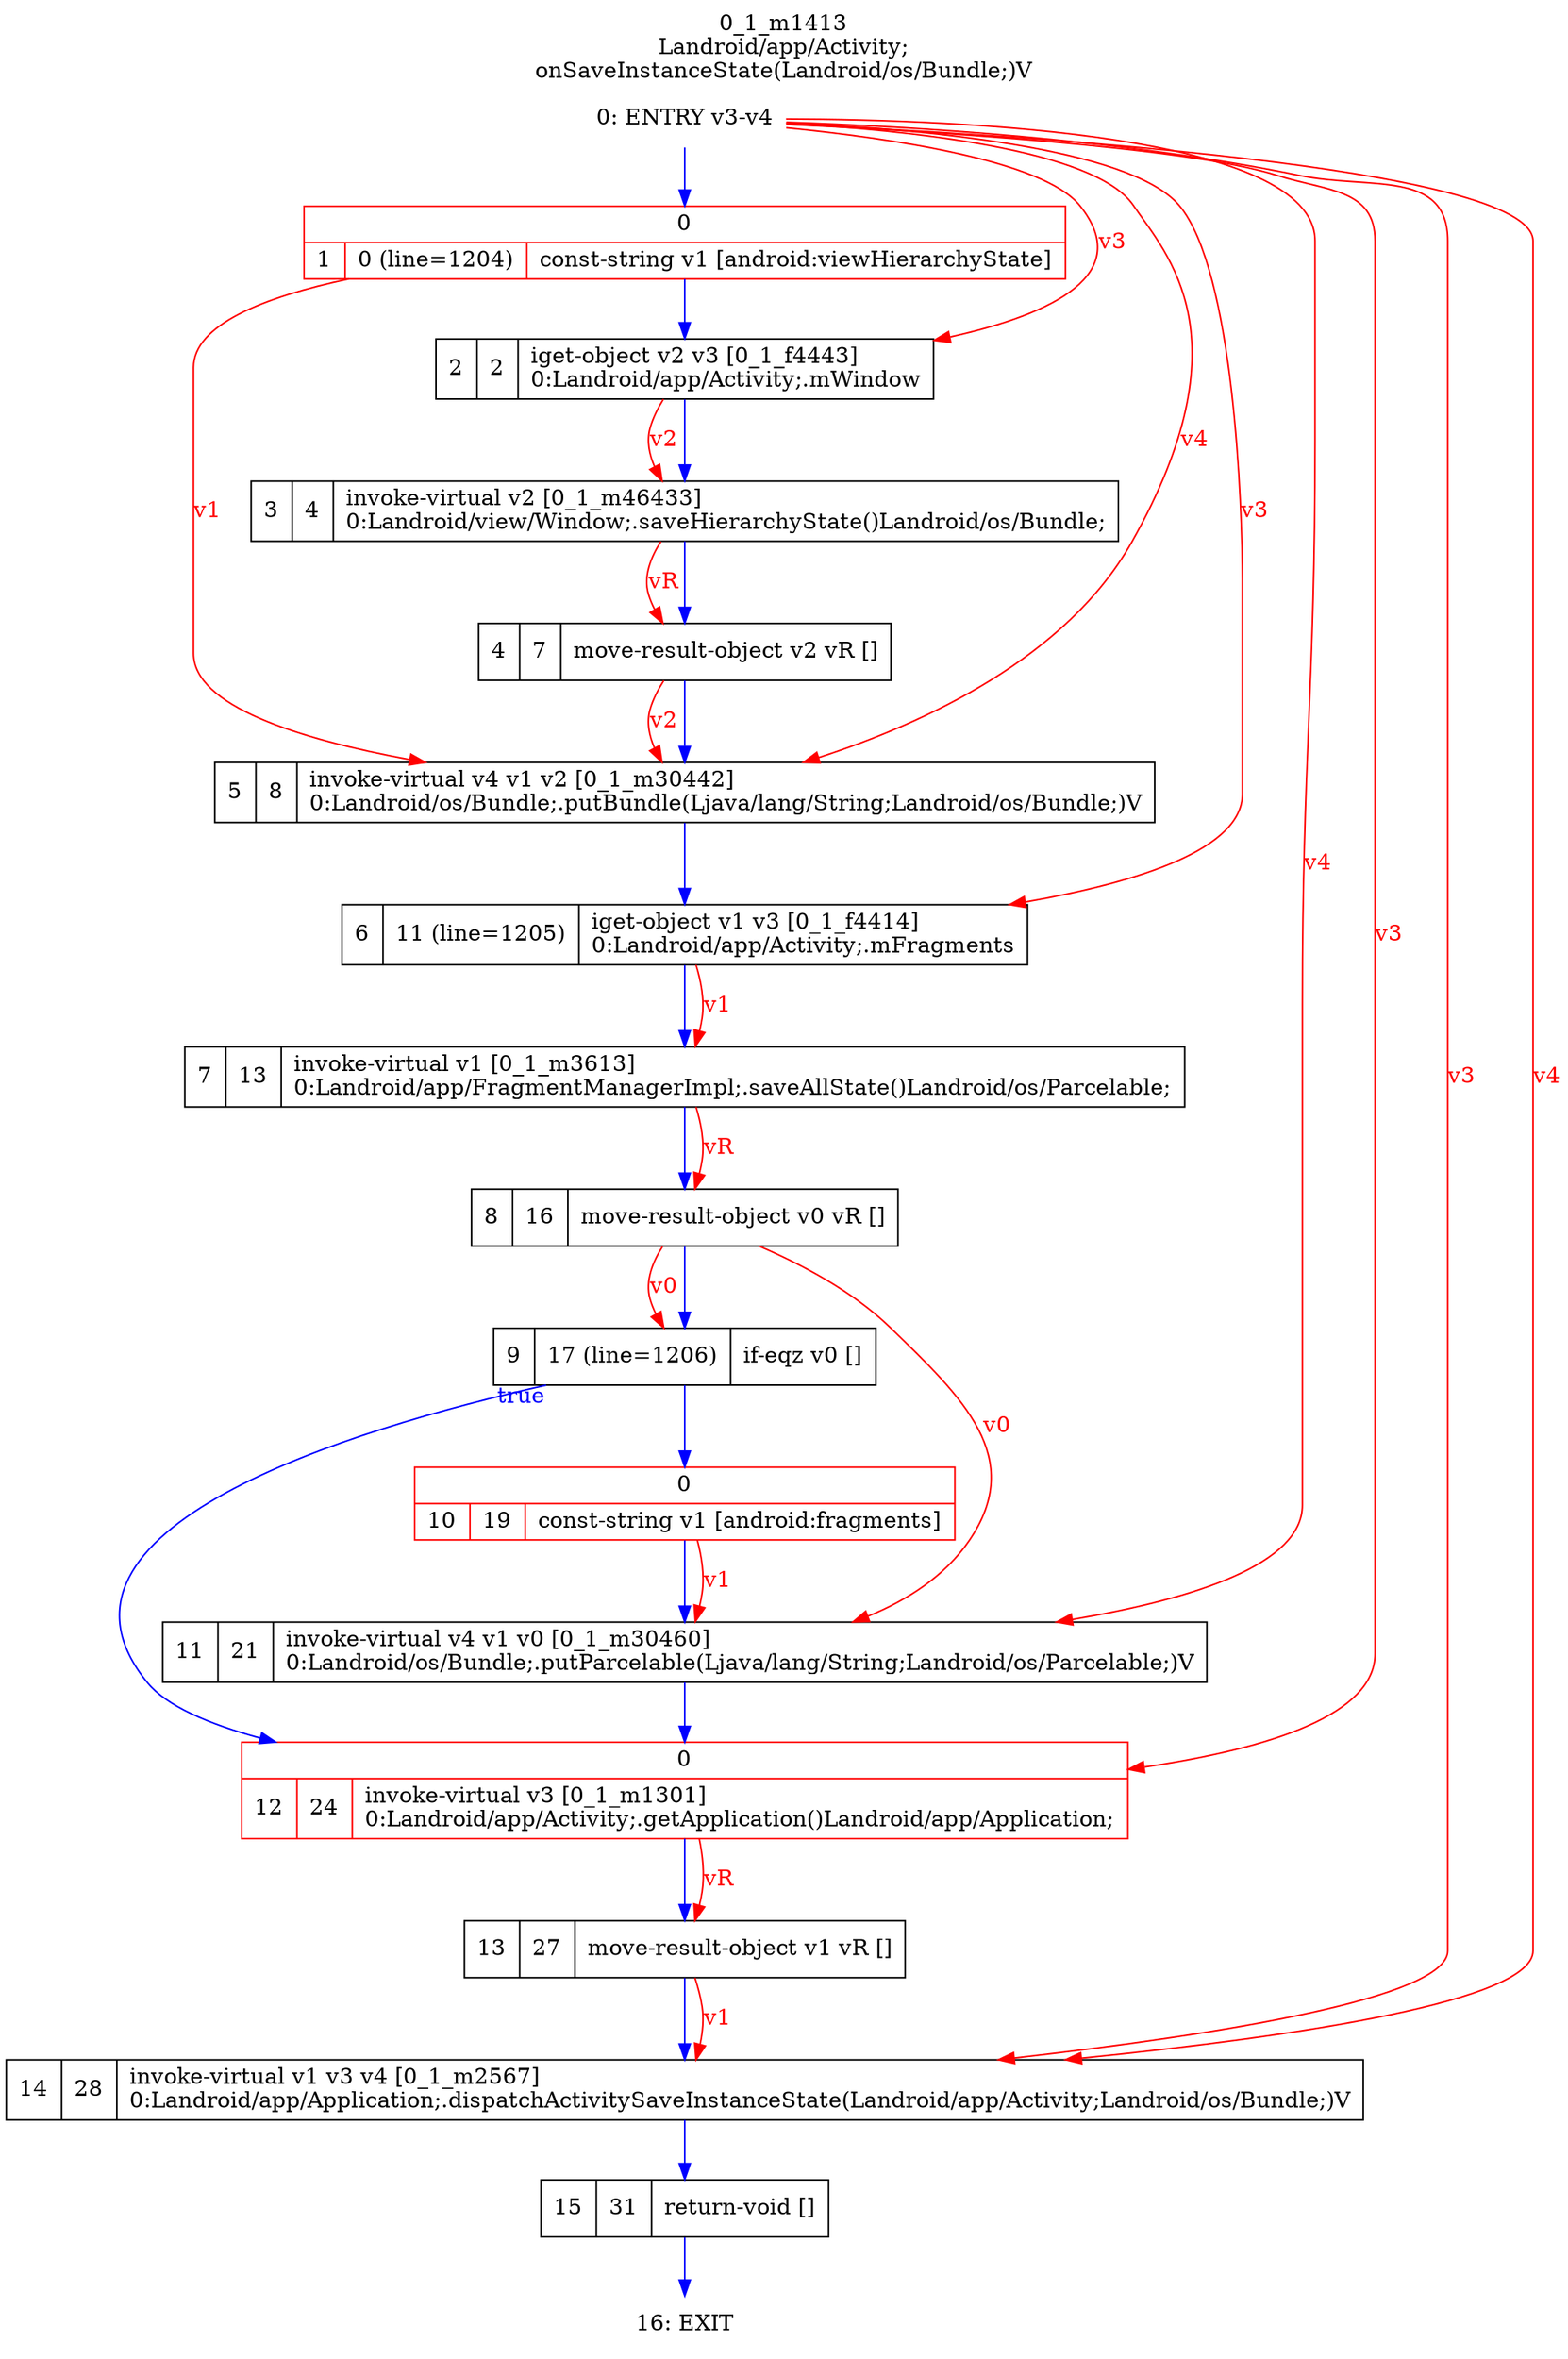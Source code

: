 digraph G {
rankdir=UD;
labelloc=t;
label="0_1_m1413\nLandroid/app/Activity;
onSaveInstanceState(Landroid/os/Bundle;)V";
0[label="0: ENTRY v3-v4",shape=plaintext];
1[label="{0|{1|0 (line=1204)|const-string v1 [android:viewHierarchyState]\l}}",shape=record, color=red];
2[label="2|2|iget-object v2 v3 [0_1_f4443]\l0:Landroid/app/Activity;.mWindow\l",shape=record];
3[label="3|4|invoke-virtual v2 [0_1_m46433]\l0:Landroid/view/Window;.saveHierarchyState()Landroid/os/Bundle;\l",shape=record,URL="0_1_m46433.dot"];
4[label="4|7|move-result-object v2 vR []\l",shape=record];
5[label="5|8|invoke-virtual v4 v1 v2 [0_1_m30442]\l0:Landroid/os/Bundle;.putBundle(Ljava/lang/String;Landroid/os/Bundle;)V\l",shape=record,URL="0_1_m30442.dot"];
6[label="6|11 (line=1205)|iget-object v1 v3 [0_1_f4414]\l0:Landroid/app/Activity;.mFragments\l",shape=record];
7[label="7|13|invoke-virtual v1 [0_1_m3613]\l0:Landroid/app/FragmentManagerImpl;.saveAllState()Landroid/os/Parcelable;\l",shape=record,URL="0_1_m3613.dot"];
8[label="8|16|move-result-object v0 vR []\l",shape=record];
9[label="9|17 (line=1206)|if-eqz v0 []\l",shape=record];
10[label="{0|{10|19|const-string v1 [android:fragments]\l}}",shape=record, color=red];
11[label="11|21|invoke-virtual v4 v1 v0 [0_1_m30460]\l0:Landroid/os/Bundle;.putParcelable(Ljava/lang/String;Landroid/os/Parcelable;)V\l",shape=record,URL="0_1_m30460.dot"];
12[label="{0|{12|24|invoke-virtual v3 [0_1_m1301]\l0:Landroid/app/Activity;.getApplication()Landroid/app/Application;\l}}",shape=record,URL="0_1_m1301.dot", color=red];
13[label="13|27|move-result-object v1 vR []\l",shape=record];
14[label="14|28|invoke-virtual v1 v3 v4 [0_1_m2567]\l0:Landroid/app/Application;.dispatchActivitySaveInstanceState(Landroid/app/Activity;Landroid/os/Bundle;)V\l",shape=record,URL="0_1_m2567.dot"];
15[label="15|31|return-void []\l",shape=record];
16[label="16: EXIT",shape=plaintext];
0->1 [color=blue, fontcolor=blue,weight=100, taillabel=""];
1->2 [color=blue, fontcolor=blue,weight=100, taillabel=""];
2->3 [color=blue, fontcolor=blue,weight=100, taillabel=""];
3->4 [color=blue, fontcolor=blue,weight=100, taillabel=""];
4->5 [color=blue, fontcolor=blue,weight=100, taillabel=""];
5->6 [color=blue, fontcolor=blue,weight=100, taillabel=""];
6->7 [color=blue, fontcolor=blue,weight=100, taillabel=""];
7->8 [color=blue, fontcolor=blue,weight=100, taillabel=""];
8->9 [color=blue, fontcolor=blue,weight=100, taillabel=""];
9->12 [color=blue, fontcolor=blue,weight=10, taillabel="true"];
9->10 [color=blue, fontcolor=blue,weight=100, taillabel=""];
10->11 [color=blue, fontcolor=blue,weight=100, taillabel=""];
11->12 [color=blue, fontcolor=blue,weight=100, taillabel=""];
12->13 [color=blue, fontcolor=blue,weight=100, taillabel=""];
13->14 [color=blue, fontcolor=blue,weight=100, taillabel=""];
14->15 [color=blue, fontcolor=blue,weight=100, taillabel=""];
15->16 [color=blue, fontcolor=blue,weight=100, taillabel=""];
0->2 [color=red, fontcolor=red, label="v3"];
2->3 [color=red, fontcolor=red, label="v2"];
3->4 [color=red, fontcolor=red, label="vR"];
0->5 [color=red, fontcolor=red, label="v4"];
1->5 [color=red, fontcolor=red, label="v1"];
4->5 [color=red, fontcolor=red, label="v2"];
0->6 [color=red, fontcolor=red, label="v3"];
6->7 [color=red, fontcolor=red, label="v1"];
7->8 [color=red, fontcolor=red, label="vR"];
8->9 [color=red, fontcolor=red, label="v0"];
0->11 [color=red, fontcolor=red, label="v4"];
8->11 [color=red, fontcolor=red, label="v0"];
10->11 [color=red, fontcolor=red, label="v1"];
0->12 [color=red, fontcolor=red, label="v3"];
12->13 [color=red, fontcolor=red, label="vR"];
0->14 [color=red, fontcolor=red, label="v3"];
0->14 [color=red, fontcolor=red, label="v4"];
13->14 [color=red, fontcolor=red, label="v1"];
}

